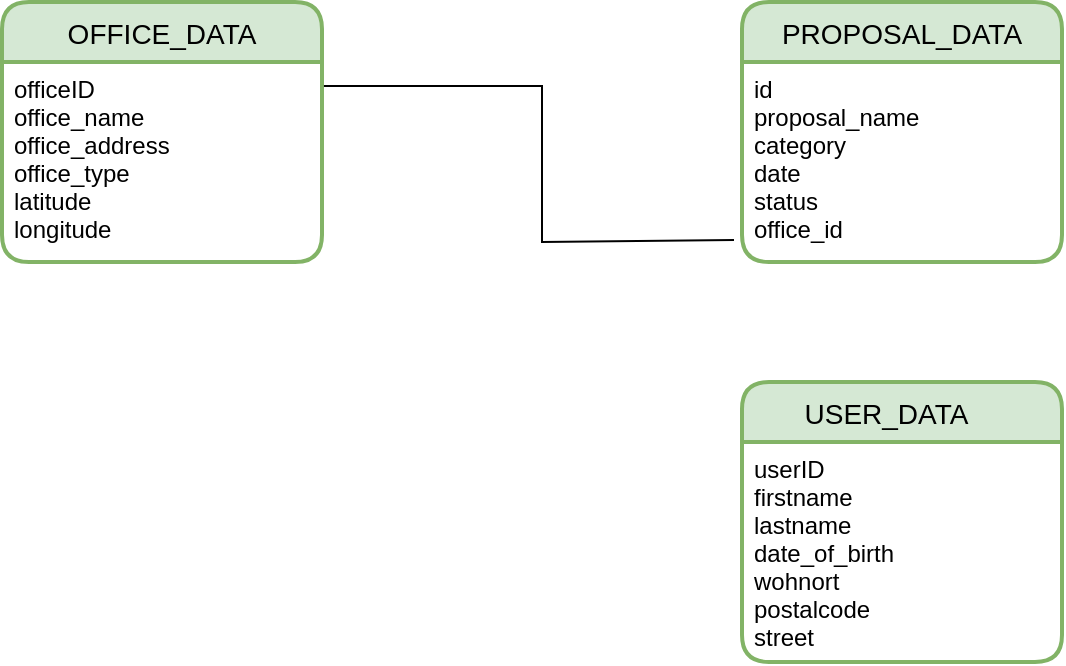 <mxfile version="20.8.23" type="device"><diagram name="Seite-1" id="oZS8to4RCqinJn4aw9rM"><mxGraphModel dx="1434" dy="774" grid="1" gridSize="10" guides="1" tooltips="1" connect="1" arrows="1" fold="1" page="1" pageScale="1" pageWidth="827" pageHeight="1169" math="0" shadow="0"><root><mxCell id="0"/><mxCell id="1" parent="0"/><mxCell id="FJxYuQoVF_5zSyRsARG_-1" value="OFFICE_DATA" style="swimlane;childLayout=stackLayout;horizontal=1;startSize=30;horizontalStack=0;rounded=1;fontSize=14;fontStyle=0;strokeWidth=2;resizeParent=0;resizeLast=1;shadow=0;dashed=0;align=center;fillColor=#d5e8d4;strokeColor=#82b366;" parent="1" vertex="1"><mxGeometry x="40" y="210" width="160" height="130" as="geometry"/></mxCell><mxCell id="FJxYuQoVF_5zSyRsARG_-2" value="officeID&#xA;office_name&#xA;office_address&#xA;office_type&#xA;latitude&#xA;longitude&#xA;&#xA;" style="align=left;strokeColor=none;fillColor=none;spacingLeft=4;fontSize=12;verticalAlign=top;resizable=0;rotatable=0;part=1;" parent="FJxYuQoVF_5zSyRsARG_-1" vertex="1"><mxGeometry y="30" width="160" height="100" as="geometry"/></mxCell><mxCell id="FJxYuQoVF_5zSyRsARG_-3" value="PROPOSAL_DATA" style="swimlane;childLayout=stackLayout;horizontal=1;startSize=30;horizontalStack=0;rounded=1;fontSize=14;fontStyle=0;strokeWidth=2;resizeParent=0;resizeLast=1;shadow=0;dashed=0;align=center;fillColor=#d5e8d4;strokeColor=#82b366;" parent="1" vertex="1"><mxGeometry x="410" y="210" width="160" height="130" as="geometry"/></mxCell><mxCell id="FJxYuQoVF_5zSyRsARG_-4" value="id&#xA;proposal_name&#xA;category&#xA;date&#xA;status&#xA;office_id" style="align=left;strokeColor=none;fillColor=none;spacingLeft=4;fontSize=12;verticalAlign=top;resizable=0;rotatable=0;part=1;" parent="FJxYuQoVF_5zSyRsARG_-3" vertex="1"><mxGeometry y="30" width="160" height="100" as="geometry"/></mxCell><mxCell id="FJxYuQoVF_5zSyRsARG_-5" value="USER_DATA    " style="swimlane;childLayout=stackLayout;horizontal=1;startSize=30;horizontalStack=0;rounded=1;fontSize=14;fontStyle=0;strokeWidth=2;resizeParent=0;resizeLast=1;shadow=0;dashed=0;align=center;fillColor=#d5e8d4;strokeColor=#82b366;" parent="1" vertex="1"><mxGeometry x="410" y="400" width="160" height="140" as="geometry"/></mxCell><mxCell id="FJxYuQoVF_5zSyRsARG_-6" value="userID&#xA;firstname&#xA;lastname&#xA;date_of_birth&#xA;wohnort&#xA;postalcode&#xA;street&#xA;&#xA;" style="align=left;strokeColor=none;fillColor=none;spacingLeft=4;fontSize=12;verticalAlign=top;resizable=0;rotatable=0;part=1;" parent="FJxYuQoVF_5zSyRsARG_-5" vertex="1"><mxGeometry y="30" width="160" height="110" as="geometry"/></mxCell><mxCell id="FJxYuQoVF_5zSyRsARG_-7" value="" style="endArrow=none;html=1;rounded=0;exitX=1.006;exitY=0.12;exitDx=0;exitDy=0;exitPerimeter=0;entryX=-0.025;entryY=0.89;entryDx=0;entryDy=0;entryPerimeter=0;" parent="1" source="FJxYuQoVF_5zSyRsARG_-2" target="FJxYuQoVF_5zSyRsARG_-4" edge="1"><mxGeometry width="50" height="50" relative="1" as="geometry"><mxPoint x="390" y="430" as="sourcePoint"/><mxPoint x="310" y="370" as="targetPoint"/><Array as="points"><mxPoint x="310" y="252"/><mxPoint x="310" y="330"/></Array></mxGeometry></mxCell></root></mxGraphModel></diagram></mxfile>